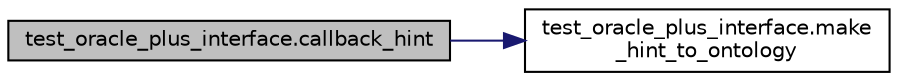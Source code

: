 digraph "test_oracle_plus_interface.callback_hint"
{
 // LATEX_PDF_SIZE
  edge [fontname="Helvetica",fontsize="10",labelfontname="Helvetica",labelfontsize="10"];
  node [fontname="Helvetica",fontsize="10",shape=record];
  rankdir="LR";
  Node1 [label="test_oracle_plus_interface.callback_hint",height=0.2,width=0.4,color="black", fillcolor="grey75", style="filled", fontcolor="black",tooltip=" "];
  Node1 -> Node2 [color="midnightblue",fontsize="10",style="solid",fontname="Helvetica"];
  Node2 [label="test_oracle_plus_interface.make\l_hint_to_ontology",height=0.2,width=0.4,color="black", fillcolor="white", style="filled",URL="$a00166_af4de3b981581631741cde024ebedbebd.html#af4de3b981581631741cde024ebedbebd",tooltip=" "];
}

